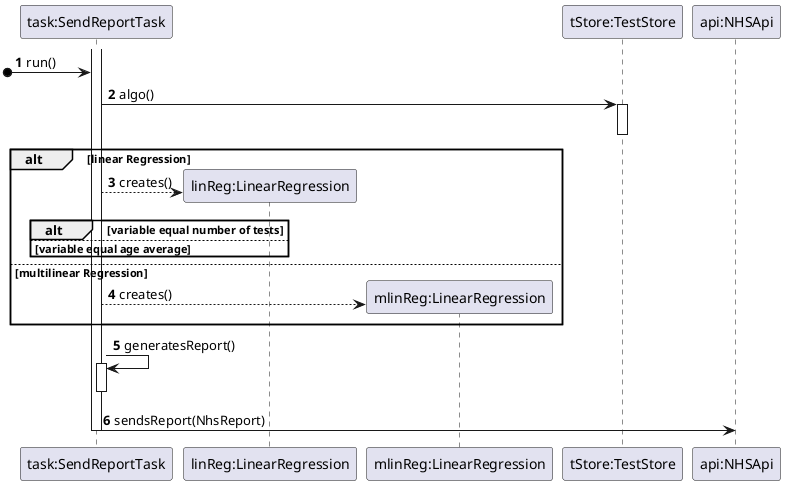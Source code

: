 @startuml
autonumber
participant "task:SendReportTask" as task
participant "linReg:LinearRegression" as linReg
participant "mlinReg:LinearRegression" as linReg
participant "mlinReg:LinearRegression" as mlinReg
participant "tStore:TestStore" as tStore
participant "api:NHSApi" as api

[o-> task: run()
task -> tStore:algo()
activate tStore
deactivate
alt linear Regression
    task --> linReg** : creates()
    alt variable equal number of tests

    else variable equal age average
    end
else multilinear Regression
    task --> mlinReg**:creates()
end
activate task
task -> task: generatesReport()
activate task
deactivate
task -> api: sendsReport(NhsReport)
deactivate task
@enduml